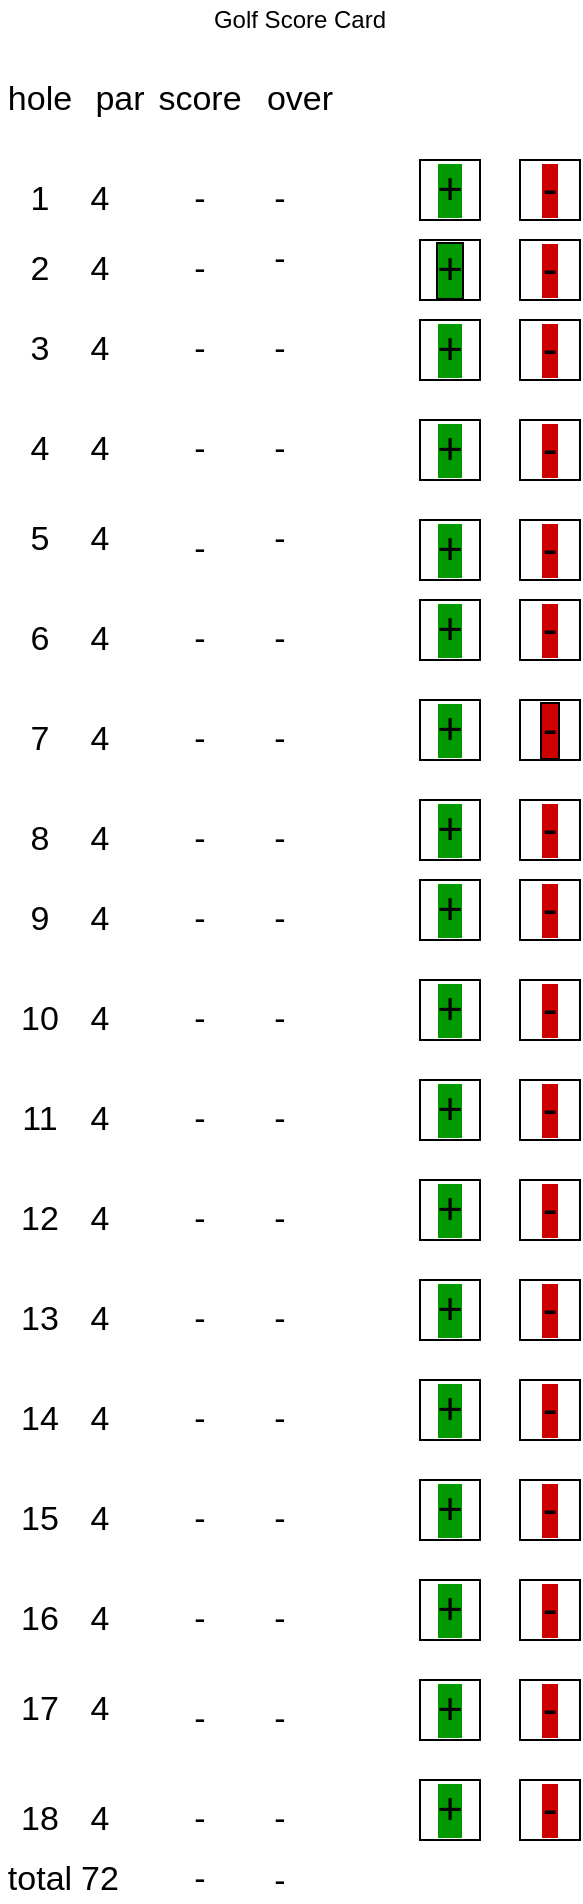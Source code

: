 <mxfile version="13.7.9" type="device"><diagram id="zDhVhVxxQw_o-nCUrhos" name="Page-1"><mxGraphModel dx="868" dy="482" grid="1" gridSize="10" guides="1" tooltips="1" connect="1" arrows="1" fold="1" page="1" pageScale="1" pageWidth="850" pageHeight="1100" math="0" shadow="0"><root><mxCell id="0"/><mxCell id="1" parent="0"/><mxCell id="NQEQ-MzYoxmdR76SNKdZ-1" value="Golf Score Card" style="text;html=1;strokeColor=none;fillColor=none;align=center;verticalAlign=middle;whiteSpace=wrap;rounded=0;" vertex="1" parent="1"><mxGeometry x="140" y="20" width="140" height="20" as="geometry"/></mxCell><mxCell id="NQEQ-MzYoxmdR76SNKdZ-3" value="+" style="whiteSpace=wrap;html=1;aspect=fixed;fontSize=22;labelBorderColor=#000000;labelBackgroundColor=#009900;" vertex="1" parent="1"><mxGeometry x="270" y="140" width="30" height="30" as="geometry"/></mxCell><mxCell id="NQEQ-MzYoxmdR76SNKdZ-4" value="+" style="whiteSpace=wrap;html=1;aspect=fixed;fontSize=22;labelBackgroundColor=#009900;" vertex="1" parent="1"><mxGeometry x="270" y="100" width="30" height="30" as="geometry"/></mxCell><mxCell id="NQEQ-MzYoxmdR76SNKdZ-5" value="+" style="whiteSpace=wrap;html=1;aspect=fixed;fontSize=22;labelBackgroundColor=#009900;" vertex="1" parent="1"><mxGeometry x="270" y="910" width="30" height="30" as="geometry"/></mxCell><mxCell id="NQEQ-MzYoxmdR76SNKdZ-6" value="+" style="whiteSpace=wrap;html=1;aspect=fixed;fontSize=22;labelBackgroundColor=#009900;" vertex="1" parent="1"><mxGeometry x="270" y="860" width="30" height="30" as="geometry"/></mxCell><mxCell id="NQEQ-MzYoxmdR76SNKdZ-7" value="+" style="whiteSpace=wrap;html=1;aspect=fixed;fontSize=22;labelBackgroundColor=#009900;" vertex="1" parent="1"><mxGeometry x="270" y="810" width="30" height="30" as="geometry"/></mxCell><mxCell id="NQEQ-MzYoxmdR76SNKdZ-8" value="+" style="whiteSpace=wrap;html=1;aspect=fixed;fontSize=22;labelBackgroundColor=#009900;" vertex="1" parent="1"><mxGeometry x="270" y="760" width="30" height="30" as="geometry"/></mxCell><mxCell id="NQEQ-MzYoxmdR76SNKdZ-9" value="+" style="whiteSpace=wrap;html=1;aspect=fixed;fontSize=22;labelBackgroundColor=#009900;" vertex="1" parent="1"><mxGeometry x="270" y="710" width="30" height="30" as="geometry"/></mxCell><mxCell id="NQEQ-MzYoxmdR76SNKdZ-10" value="+" style="whiteSpace=wrap;html=1;aspect=fixed;fontSize=22;labelBackgroundColor=#009900;" vertex="1" parent="1"><mxGeometry x="270" y="660" width="30" height="30" as="geometry"/></mxCell><mxCell id="NQEQ-MzYoxmdR76SNKdZ-11" value="+" style="whiteSpace=wrap;html=1;aspect=fixed;fontSize=22;labelBackgroundColor=#009900;" vertex="1" parent="1"><mxGeometry x="270" y="610" width="30" height="30" as="geometry"/></mxCell><mxCell id="NQEQ-MzYoxmdR76SNKdZ-12" value="+" style="whiteSpace=wrap;html=1;aspect=fixed;fontSize=22;labelBackgroundColor=#009900;" vertex="1" parent="1"><mxGeometry x="270" y="560" width="30" height="30" as="geometry"/></mxCell><mxCell id="NQEQ-MzYoxmdR76SNKdZ-13" value="+" style="whiteSpace=wrap;html=1;aspect=fixed;fontSize=22;labelBackgroundColor=#009900;" vertex="1" parent="1"><mxGeometry x="270" y="510" width="30" height="30" as="geometry"/></mxCell><mxCell id="NQEQ-MzYoxmdR76SNKdZ-14" value="+" style="whiteSpace=wrap;html=1;aspect=fixed;fontSize=22;labelBackgroundColor=#009900;" vertex="1" parent="1"><mxGeometry x="270" y="460" width="30" height="30" as="geometry"/></mxCell><mxCell id="NQEQ-MzYoxmdR76SNKdZ-15" value="+" style="whiteSpace=wrap;html=1;aspect=fixed;fontSize=22;labelBackgroundColor=#009900;" vertex="1" parent="1"><mxGeometry x="270" y="420" width="30" height="30" as="geometry"/></mxCell><mxCell id="NQEQ-MzYoxmdR76SNKdZ-16" value="+" style="whiteSpace=wrap;html=1;aspect=fixed;fontSize=22;labelBackgroundColor=#009900;" vertex="1" parent="1"><mxGeometry x="270" y="370" width="30" height="30" as="geometry"/></mxCell><mxCell id="NQEQ-MzYoxmdR76SNKdZ-17" value="+" style="whiteSpace=wrap;html=1;aspect=fixed;fontSize=22;labelBackgroundColor=#009900;" vertex="1" parent="1"><mxGeometry x="270" y="320" width="30" height="30" as="geometry"/></mxCell><mxCell id="NQEQ-MzYoxmdR76SNKdZ-18" value="+" style="whiteSpace=wrap;html=1;aspect=fixed;fontSize=22;labelBackgroundColor=#009900;" vertex="1" parent="1"><mxGeometry x="270" y="280" width="30" height="30" as="geometry"/></mxCell><mxCell id="NQEQ-MzYoxmdR76SNKdZ-19" value="+" style="whiteSpace=wrap;html=1;aspect=fixed;fontSize=22;labelBackgroundColor=#009900;" vertex="1" parent="1"><mxGeometry x="270" y="230" width="30" height="30" as="geometry"/></mxCell><mxCell id="NQEQ-MzYoxmdR76SNKdZ-20" value="+" style="whiteSpace=wrap;html=1;aspect=fixed;fontSize=22;labelBackgroundColor=#009900;" vertex="1" parent="1"><mxGeometry x="270" y="180" width="30" height="30" as="geometry"/></mxCell><mxCell id="NQEQ-MzYoxmdR76SNKdZ-24" value="-" style="whiteSpace=wrap;html=1;aspect=fixed;fontSize=22;labelBorderColor=#000000;labelBackgroundColor=#CC0000;" vertex="1" parent="1"><mxGeometry x="320" y="370" width="30" height="30" as="geometry"/></mxCell><mxCell id="NQEQ-MzYoxmdR76SNKdZ-25" value="-" style="whiteSpace=wrap;html=1;aspect=fixed;fontSize=22;labelBackgroundColor=#CC0000;" vertex="1" parent="1"><mxGeometry x="320" y="420" width="30" height="30" as="geometry"/></mxCell><mxCell id="NQEQ-MzYoxmdR76SNKdZ-26" value="-" style="whiteSpace=wrap;html=1;aspect=fixed;fontSize=22;labelBackgroundColor=#CC0000;" vertex="1" parent="1"><mxGeometry x="320" y="100" width="30" height="30" as="geometry"/></mxCell><mxCell id="NQEQ-MzYoxmdR76SNKdZ-29" value="-" style="whiteSpace=wrap;html=1;aspect=fixed;fontSize=22;labelBackgroundColor=#CC0000;" vertex="1" parent="1"><mxGeometry x="320" y="910" width="30" height="30" as="geometry"/></mxCell><mxCell id="NQEQ-MzYoxmdR76SNKdZ-30" value="-" style="whiteSpace=wrap;html=1;aspect=fixed;fontSize=22;labelBackgroundColor=#CC0000;" vertex="1" parent="1"><mxGeometry x="320" y="860" width="30" height="30" as="geometry"/></mxCell><mxCell id="NQEQ-MzYoxmdR76SNKdZ-31" value="-" style="whiteSpace=wrap;html=1;aspect=fixed;fontSize=22;labelBackgroundColor=#CC0000;" vertex="1" parent="1"><mxGeometry x="320" y="810" width="30" height="30" as="geometry"/></mxCell><mxCell id="NQEQ-MzYoxmdR76SNKdZ-32" value="-" style="whiteSpace=wrap;html=1;aspect=fixed;fontSize=22;labelBackgroundColor=#CC0000;" vertex="1" parent="1"><mxGeometry x="320" y="760" width="30" height="30" as="geometry"/></mxCell><mxCell id="NQEQ-MzYoxmdR76SNKdZ-33" value="-" style="whiteSpace=wrap;html=1;aspect=fixed;fontSize=22;labelBackgroundColor=#CC0000;" vertex="1" parent="1"><mxGeometry x="320" y="710" width="30" height="30" as="geometry"/></mxCell><mxCell id="NQEQ-MzYoxmdR76SNKdZ-34" value="-" style="whiteSpace=wrap;html=1;aspect=fixed;fontSize=22;labelBackgroundColor=#CC0000;" vertex="1" parent="1"><mxGeometry x="320" y="460" width="30" height="30" as="geometry"/></mxCell><mxCell id="NQEQ-MzYoxmdR76SNKdZ-35" value="-" style="whiteSpace=wrap;html=1;aspect=fixed;fontSize=22;labelBackgroundColor=#CC0000;" vertex="1" parent="1"><mxGeometry x="320" y="510" width="30" height="30" as="geometry"/></mxCell><mxCell id="NQEQ-MzYoxmdR76SNKdZ-36" value="-" style="whiteSpace=wrap;html=1;aspect=fixed;fontSize=22;labelBackgroundColor=#CC0000;" vertex="1" parent="1"><mxGeometry x="320" y="560" width="30" height="30" as="geometry"/></mxCell><mxCell id="NQEQ-MzYoxmdR76SNKdZ-37" value="-" style="whiteSpace=wrap;html=1;aspect=fixed;fontSize=22;labelBackgroundColor=#CC0000;" vertex="1" parent="1"><mxGeometry x="320" y="610" width="30" height="30" as="geometry"/></mxCell><mxCell id="NQEQ-MzYoxmdR76SNKdZ-38" value="-" style="whiteSpace=wrap;html=1;aspect=fixed;fontSize=22;labelBackgroundColor=#CC0000;" vertex="1" parent="1"><mxGeometry x="320" y="660" width="30" height="30" as="geometry"/></mxCell><mxCell id="NQEQ-MzYoxmdR76SNKdZ-39" value="-" style="whiteSpace=wrap;html=1;aspect=fixed;fontSize=22;labelBackgroundColor=#CC0000;" vertex="1" parent="1"><mxGeometry x="320" y="140" width="30" height="30" as="geometry"/></mxCell><mxCell id="NQEQ-MzYoxmdR76SNKdZ-40" value="-" style="whiteSpace=wrap;html=1;aspect=fixed;fontSize=22;labelBackgroundColor=#CC0000;" vertex="1" parent="1"><mxGeometry x="320" y="180" width="30" height="30" as="geometry"/></mxCell><mxCell id="NQEQ-MzYoxmdR76SNKdZ-41" value="-" style="whiteSpace=wrap;html=1;aspect=fixed;fontSize=22;labelBackgroundColor=#CC0000;" vertex="1" parent="1"><mxGeometry x="320" y="230" width="30" height="30" as="geometry"/></mxCell><mxCell id="NQEQ-MzYoxmdR76SNKdZ-42" value="-" style="whiteSpace=wrap;html=1;aspect=fixed;fontSize=22;labelBackgroundColor=#CC0000;" vertex="1" parent="1"><mxGeometry x="320" y="280" width="30" height="30" as="geometry"/></mxCell><mxCell id="NQEQ-MzYoxmdR76SNKdZ-43" value="-" style="whiteSpace=wrap;html=1;aspect=fixed;fontSize=22;labelBackgroundColor=#CC0000;" vertex="1" parent="1"><mxGeometry x="320" y="320" width="30" height="30" as="geometry"/></mxCell><mxCell id="NQEQ-MzYoxmdR76SNKdZ-47" value="hole" style="text;html=1;strokeColor=none;fillColor=none;align=center;verticalAlign=middle;whiteSpace=wrap;rounded=0;fontSize=17;" vertex="1" parent="1"><mxGeometry x="60" y="60" width="40" height="20" as="geometry"/></mxCell><mxCell id="NQEQ-MzYoxmdR76SNKdZ-49" value="par" style="text;html=1;strokeColor=none;fillColor=none;align=center;verticalAlign=middle;whiteSpace=wrap;rounded=0;fontSize=17;" vertex="1" parent="1"><mxGeometry x="100" y="60" width="40" height="20" as="geometry"/></mxCell><mxCell id="NQEQ-MzYoxmdR76SNKdZ-50" value="score" style="text;html=1;strokeColor=none;fillColor=none;align=center;verticalAlign=middle;whiteSpace=wrap;rounded=0;fontSize=17;" vertex="1" parent="1"><mxGeometry x="140" y="60" width="40" height="20" as="geometry"/></mxCell><mxCell id="NQEQ-MzYoxmdR76SNKdZ-51" value="over" style="text;html=1;strokeColor=none;fillColor=none;align=center;verticalAlign=middle;whiteSpace=wrap;rounded=0;fontSize=17;" vertex="1" parent="1"><mxGeometry x="190" y="60" width="40" height="20" as="geometry"/></mxCell><mxCell id="NQEQ-MzYoxmdR76SNKdZ-52" value="4" style="text;html=1;strokeColor=none;fillColor=none;align=center;verticalAlign=middle;whiteSpace=wrap;rounded=0;fontSize=17;" vertex="1" parent="1"><mxGeometry x="90" y="110" width="40" height="20" as="geometry"/></mxCell><mxCell id="NQEQ-MzYoxmdR76SNKdZ-53" value="-" style="text;html=1;strokeColor=none;fillColor=none;align=center;verticalAlign=middle;whiteSpace=wrap;rounded=0;fontSize=17;" vertex="1" parent="1"><mxGeometry x="140" y="110" width="40" height="20" as="geometry"/></mxCell><mxCell id="NQEQ-MzYoxmdR76SNKdZ-54" value="8" style="text;html=1;strokeColor=none;fillColor=none;align=center;verticalAlign=middle;whiteSpace=wrap;rounded=0;fontSize=17;" vertex="1" parent="1"><mxGeometry x="60" y="430" width="40" height="20" as="geometry"/></mxCell><mxCell id="NQEQ-MzYoxmdR76SNKdZ-55" value="7" style="text;html=1;strokeColor=none;fillColor=none;align=center;verticalAlign=middle;whiteSpace=wrap;rounded=0;fontSize=17;" vertex="1" parent="1"><mxGeometry x="60" y="380" width="40" height="20" as="geometry"/></mxCell><mxCell id="NQEQ-MzYoxmdR76SNKdZ-56" value="6" style="text;html=1;strokeColor=none;fillColor=none;align=center;verticalAlign=middle;whiteSpace=wrap;rounded=0;fontSize=17;" vertex="1" parent="1"><mxGeometry x="60" y="330" width="40" height="20" as="geometry"/></mxCell><mxCell id="NQEQ-MzYoxmdR76SNKdZ-57" value="5" style="text;html=1;strokeColor=none;fillColor=none;align=center;verticalAlign=middle;whiteSpace=wrap;rounded=0;fontSize=17;" vertex="1" parent="1"><mxGeometry x="60" y="280" width="40" height="20" as="geometry"/></mxCell><mxCell id="NQEQ-MzYoxmdR76SNKdZ-58" value="1" style="text;html=1;strokeColor=none;fillColor=none;align=center;verticalAlign=middle;whiteSpace=wrap;rounded=0;fontSize=17;" vertex="1" parent="1"><mxGeometry x="60" y="110" width="40" height="20" as="geometry"/></mxCell><mxCell id="NQEQ-MzYoxmdR76SNKdZ-59" value="2" style="text;html=1;strokeColor=none;fillColor=none;align=center;verticalAlign=middle;whiteSpace=wrap;rounded=0;fontSize=17;" vertex="1" parent="1"><mxGeometry x="60" y="145" width="40" height="20" as="geometry"/></mxCell><mxCell id="NQEQ-MzYoxmdR76SNKdZ-60" value="3" style="text;html=1;strokeColor=none;fillColor=none;align=center;verticalAlign=middle;whiteSpace=wrap;rounded=0;fontSize=17;" vertex="1" parent="1"><mxGeometry x="60" y="185" width="40" height="20" as="geometry"/></mxCell><mxCell id="NQEQ-MzYoxmdR76SNKdZ-61" value="4" style="text;html=1;strokeColor=none;fillColor=none;align=center;verticalAlign=middle;whiteSpace=wrap;rounded=0;fontSize=17;" vertex="1" parent="1"><mxGeometry x="60" y="235" width="40" height="20" as="geometry"/></mxCell><mxCell id="NQEQ-MzYoxmdR76SNKdZ-63" value="4" style="text;html=1;strokeColor=none;fillColor=none;align=center;verticalAlign=middle;whiteSpace=wrap;rounded=0;fontSize=17;" vertex="1" parent="1"><mxGeometry x="90" y="145" width="40" height="20" as="geometry"/></mxCell><mxCell id="NQEQ-MzYoxmdR76SNKdZ-64" value="4" style="text;html=1;strokeColor=none;fillColor=none;align=center;verticalAlign=middle;whiteSpace=wrap;rounded=0;fontSize=17;" vertex="1" parent="1"><mxGeometry x="90" y="520" width="40" height="20" as="geometry"/></mxCell><mxCell id="NQEQ-MzYoxmdR76SNKdZ-65" value="4" style="text;html=1;strokeColor=none;fillColor=none;align=center;verticalAlign=middle;whiteSpace=wrap;rounded=0;fontSize=17;" vertex="1" parent="1"><mxGeometry x="90" y="470" width="40" height="20" as="geometry"/></mxCell><mxCell id="NQEQ-MzYoxmdR76SNKdZ-66" value="4" style="text;html=1;strokeColor=none;fillColor=none;align=center;verticalAlign=middle;whiteSpace=wrap;rounded=0;fontSize=17;" vertex="1" parent="1"><mxGeometry x="90" y="430" width="40" height="20" as="geometry"/></mxCell><mxCell id="NQEQ-MzYoxmdR76SNKdZ-67" value="4" style="text;html=1;strokeColor=none;fillColor=none;align=center;verticalAlign=middle;whiteSpace=wrap;rounded=0;fontSize=17;" vertex="1" parent="1"><mxGeometry x="90" y="280" width="40" height="20" as="geometry"/></mxCell><mxCell id="NQEQ-MzYoxmdR76SNKdZ-68" value="4" style="text;html=1;strokeColor=none;fillColor=none;align=center;verticalAlign=middle;whiteSpace=wrap;rounded=0;fontSize=17;" vertex="1" parent="1"><mxGeometry x="90" y="380" width="40" height="20" as="geometry"/></mxCell><mxCell id="NQEQ-MzYoxmdR76SNKdZ-69" value="4" style="text;html=1;strokeColor=none;fillColor=none;align=center;verticalAlign=middle;whiteSpace=wrap;rounded=0;fontSize=17;" vertex="1" parent="1"><mxGeometry x="90" y="330" width="40" height="20" as="geometry"/></mxCell><mxCell id="NQEQ-MzYoxmdR76SNKdZ-70" value="4" style="text;html=1;strokeColor=none;fillColor=none;align=center;verticalAlign=middle;whiteSpace=wrap;rounded=0;fontSize=17;" vertex="1" parent="1"><mxGeometry x="90" y="235" width="40" height="20" as="geometry"/></mxCell><mxCell id="NQEQ-MzYoxmdR76SNKdZ-71" value="4" style="text;html=1;strokeColor=none;fillColor=none;align=center;verticalAlign=middle;whiteSpace=wrap;rounded=0;fontSize=17;" vertex="1" parent="1"><mxGeometry x="90" y="185" width="40" height="20" as="geometry"/></mxCell><mxCell id="NQEQ-MzYoxmdR76SNKdZ-73" value="4" style="text;html=1;strokeColor=none;fillColor=none;align=center;verticalAlign=middle;whiteSpace=wrap;rounded=0;fontSize=17;" vertex="1" parent="1"><mxGeometry x="90" y="670" width="40" height="20" as="geometry"/></mxCell><mxCell id="NQEQ-MzYoxmdR76SNKdZ-74" value="4" style="text;html=1;strokeColor=none;fillColor=none;align=center;verticalAlign=middle;whiteSpace=wrap;rounded=0;fontSize=17;" vertex="1" parent="1"><mxGeometry x="90" y="620" width="40" height="20" as="geometry"/></mxCell><mxCell id="NQEQ-MzYoxmdR76SNKdZ-75" value="4" style="text;html=1;strokeColor=none;fillColor=none;align=center;verticalAlign=middle;whiteSpace=wrap;rounded=0;fontSize=17;" vertex="1" parent="1"><mxGeometry x="90" y="570" width="40" height="20" as="geometry"/></mxCell><mxCell id="NQEQ-MzYoxmdR76SNKdZ-76" value="4" style="text;html=1;strokeColor=none;fillColor=none;align=center;verticalAlign=middle;whiteSpace=wrap;rounded=0;fontSize=17;" vertex="1" parent="1"><mxGeometry x="90" y="770" width="40" height="20" as="geometry"/></mxCell><mxCell id="NQEQ-MzYoxmdR76SNKdZ-77" value="4" style="text;html=1;strokeColor=none;fillColor=none;align=center;verticalAlign=middle;whiteSpace=wrap;rounded=0;fontSize=17;" vertex="1" parent="1"><mxGeometry x="90" y="720" width="40" height="20" as="geometry"/></mxCell><mxCell id="NQEQ-MzYoxmdR76SNKdZ-78" value="4" style="text;html=1;strokeColor=none;fillColor=none;align=center;verticalAlign=middle;whiteSpace=wrap;rounded=0;fontSize=17;" vertex="1" parent="1"><mxGeometry x="90" y="865" width="40" height="20" as="geometry"/></mxCell><mxCell id="NQEQ-MzYoxmdR76SNKdZ-79" value="4" style="text;html=1;strokeColor=none;fillColor=none;align=center;verticalAlign=middle;whiteSpace=wrap;rounded=0;fontSize=17;" vertex="1" parent="1"><mxGeometry x="90" y="820" width="40" height="20" as="geometry"/></mxCell><mxCell id="NQEQ-MzYoxmdR76SNKdZ-80" value="4" style="text;html=1;strokeColor=none;fillColor=none;align=center;verticalAlign=middle;whiteSpace=wrap;rounded=0;fontSize=17;" vertex="1" parent="1"><mxGeometry x="90" y="920" width="40" height="20" as="geometry"/></mxCell><mxCell id="NQEQ-MzYoxmdR76SNKdZ-81" value="9" style="text;html=1;strokeColor=none;fillColor=none;align=center;verticalAlign=middle;whiteSpace=wrap;rounded=0;fontSize=17;" vertex="1" parent="1"><mxGeometry x="60" y="470" width="40" height="20" as="geometry"/></mxCell><mxCell id="NQEQ-MzYoxmdR76SNKdZ-82" style="edgeStyle=orthogonalEdgeStyle;rounded=0;orthogonalLoop=1;jettySize=auto;html=1;exitX=0.5;exitY=1;exitDx=0;exitDy=0;fontSize=17;" edge="1" parent="1" source="NQEQ-MzYoxmdR76SNKdZ-81" target="NQEQ-MzYoxmdR76SNKdZ-81"><mxGeometry relative="1" as="geometry"/></mxCell><mxCell id="NQEQ-MzYoxmdR76SNKdZ-83" value="10" style="text;html=1;strokeColor=none;fillColor=none;align=center;verticalAlign=middle;whiteSpace=wrap;rounded=0;fontSize=17;" vertex="1" parent="1"><mxGeometry x="60" y="520" width="40" height="20" as="geometry"/></mxCell><mxCell id="NQEQ-MzYoxmdR76SNKdZ-84" value="14" style="text;html=1;strokeColor=none;fillColor=none;align=center;verticalAlign=middle;whiteSpace=wrap;rounded=0;fontSize=17;" vertex="1" parent="1"><mxGeometry x="60" y="720" width="40" height="20" as="geometry"/></mxCell><mxCell id="NQEQ-MzYoxmdR76SNKdZ-85" value="13" style="text;html=1;strokeColor=none;fillColor=none;align=center;verticalAlign=middle;whiteSpace=wrap;rounded=0;fontSize=17;" vertex="1" parent="1"><mxGeometry x="60" y="670" width="40" height="20" as="geometry"/></mxCell><mxCell id="NQEQ-MzYoxmdR76SNKdZ-86" value="12" style="text;html=1;strokeColor=none;fillColor=none;align=center;verticalAlign=middle;whiteSpace=wrap;rounded=0;fontSize=17;" vertex="1" parent="1"><mxGeometry x="60" y="620" width="40" height="20" as="geometry"/></mxCell><mxCell id="NQEQ-MzYoxmdR76SNKdZ-87" value="11" style="text;html=1;strokeColor=none;fillColor=none;align=center;verticalAlign=middle;whiteSpace=wrap;rounded=0;fontSize=17;" vertex="1" parent="1"><mxGeometry x="60" y="570" width="40" height="20" as="geometry"/></mxCell><mxCell id="NQEQ-MzYoxmdR76SNKdZ-88" value="15" style="text;html=1;strokeColor=none;fillColor=none;align=center;verticalAlign=middle;whiteSpace=wrap;rounded=0;fontSize=17;" vertex="1" parent="1"><mxGeometry x="60" y="770" width="40" height="20" as="geometry"/></mxCell><mxCell id="NQEQ-MzYoxmdR76SNKdZ-90" value="16" style="text;html=1;strokeColor=none;fillColor=none;align=center;verticalAlign=middle;whiteSpace=wrap;rounded=0;fontSize=17;" vertex="1" parent="1"><mxGeometry x="60" y="820" width="40" height="20" as="geometry"/></mxCell><mxCell id="NQEQ-MzYoxmdR76SNKdZ-91" value="17" style="text;html=1;strokeColor=none;fillColor=none;align=center;verticalAlign=middle;whiteSpace=wrap;rounded=0;fontSize=17;" vertex="1" parent="1"><mxGeometry x="60" y="865" width="40" height="20" as="geometry"/></mxCell><mxCell id="NQEQ-MzYoxmdR76SNKdZ-92" value="18" style="text;html=1;strokeColor=none;fillColor=none;align=center;verticalAlign=middle;whiteSpace=wrap;rounded=0;fontSize=17;" vertex="1" parent="1"><mxGeometry x="60" y="920" width="40" height="20" as="geometry"/></mxCell><mxCell id="NQEQ-MzYoxmdR76SNKdZ-94" value="-" style="text;html=1;strokeColor=none;fillColor=none;align=center;verticalAlign=middle;whiteSpace=wrap;rounded=0;fontSize=17;" vertex="1" parent="1"><mxGeometry x="180" y="110" width="40" height="20" as="geometry"/></mxCell><mxCell id="NQEQ-MzYoxmdR76SNKdZ-95" value="-" style="text;html=1;strokeColor=none;fillColor=none;align=center;verticalAlign=middle;whiteSpace=wrap;rounded=0;fontSize=17;" vertex="1" parent="1"><mxGeometry x="180" y="140" width="40" height="20" as="geometry"/></mxCell><mxCell id="NQEQ-MzYoxmdR76SNKdZ-96" value="-" style="text;html=1;strokeColor=none;fillColor=none;align=center;verticalAlign=middle;whiteSpace=wrap;rounded=0;fontSize=17;" vertex="1" parent="1"><mxGeometry x="180" y="570" width="40" height="20" as="geometry"/></mxCell><mxCell id="NQEQ-MzYoxmdR76SNKdZ-97" value="-" style="text;html=1;strokeColor=none;fillColor=none;align=center;verticalAlign=middle;whiteSpace=wrap;rounded=0;fontSize=17;" vertex="1" parent="1"><mxGeometry x="140" y="520" width="40" height="20" as="geometry"/></mxCell><mxCell id="NQEQ-MzYoxmdR76SNKdZ-98" value="-" style="text;html=1;strokeColor=none;fillColor=none;align=center;verticalAlign=middle;whiteSpace=wrap;rounded=0;fontSize=17;" vertex="1" parent="1"><mxGeometry x="180" y="520" width="40" height="20" as="geometry"/></mxCell><mxCell id="NQEQ-MzYoxmdR76SNKdZ-99" value="-" style="text;html=1;strokeColor=none;fillColor=none;align=center;verticalAlign=middle;whiteSpace=wrap;rounded=0;fontSize=17;" vertex="1" parent="1"><mxGeometry x="140" y="470" width="40" height="20" as="geometry"/></mxCell><mxCell id="NQEQ-MzYoxmdR76SNKdZ-100" value="-" style="text;html=1;strokeColor=none;fillColor=none;align=center;verticalAlign=middle;whiteSpace=wrap;rounded=0;fontSize=17;" vertex="1" parent="1"><mxGeometry x="180" y="470" width="40" height="20" as="geometry"/></mxCell><mxCell id="NQEQ-MzYoxmdR76SNKdZ-101" value="-" style="text;html=1;strokeColor=none;fillColor=none;align=center;verticalAlign=middle;whiteSpace=wrap;rounded=0;fontSize=17;" vertex="1" parent="1"><mxGeometry x="140" y="430" width="40" height="20" as="geometry"/></mxCell><mxCell id="NQEQ-MzYoxmdR76SNKdZ-102" value="-" style="text;html=1;strokeColor=none;fillColor=none;align=center;verticalAlign=middle;whiteSpace=wrap;rounded=0;fontSize=17;" vertex="1" parent="1"><mxGeometry x="180" y="430" width="40" height="20" as="geometry"/></mxCell><mxCell id="NQEQ-MzYoxmdR76SNKdZ-103" value="-" style="text;html=1;strokeColor=none;fillColor=none;align=center;verticalAlign=middle;whiteSpace=wrap;rounded=0;fontSize=17;" vertex="1" parent="1"><mxGeometry x="140" y="380" width="40" height="20" as="geometry"/></mxCell><mxCell id="NQEQ-MzYoxmdR76SNKdZ-104" value="-" style="text;html=1;strokeColor=none;fillColor=none;align=center;verticalAlign=middle;whiteSpace=wrap;rounded=0;fontSize=17;" vertex="1" parent="1"><mxGeometry x="180" y="380" width="40" height="20" as="geometry"/></mxCell><mxCell id="NQEQ-MzYoxmdR76SNKdZ-105" value="-" style="text;html=1;strokeColor=none;fillColor=none;align=center;verticalAlign=middle;whiteSpace=wrap;rounded=0;fontSize=17;" vertex="1" parent="1"><mxGeometry x="180" y="330" width="40" height="20" as="geometry"/></mxCell><mxCell id="NQEQ-MzYoxmdR76SNKdZ-106" value="-" style="text;html=1;strokeColor=none;fillColor=none;align=center;verticalAlign=middle;whiteSpace=wrap;rounded=0;fontSize=17;" vertex="1" parent="1"><mxGeometry x="140" y="330" width="40" height="20" as="geometry"/></mxCell><mxCell id="NQEQ-MzYoxmdR76SNKdZ-107" value="-" style="text;html=1;strokeColor=none;fillColor=none;align=center;verticalAlign=middle;whiteSpace=wrap;rounded=0;fontSize=17;" vertex="1" parent="1"><mxGeometry x="180" y="280" width="40" height="20" as="geometry"/></mxCell><mxCell id="NQEQ-MzYoxmdR76SNKdZ-108" value="-" style="text;html=1;strokeColor=none;fillColor=none;align=center;verticalAlign=middle;whiteSpace=wrap;rounded=0;fontSize=17;" vertex="1" parent="1"><mxGeometry x="180" y="235" width="40" height="20" as="geometry"/></mxCell><mxCell id="NQEQ-MzYoxmdR76SNKdZ-109" value="-" style="text;html=1;strokeColor=none;fillColor=none;align=center;verticalAlign=middle;whiteSpace=wrap;rounded=0;fontSize=17;" vertex="1" parent="1"><mxGeometry x="180" y="185" width="40" height="20" as="geometry"/></mxCell><mxCell id="NQEQ-MzYoxmdR76SNKdZ-110" value="-" style="text;html=1;strokeColor=none;fillColor=none;align=center;verticalAlign=middle;whiteSpace=wrap;rounded=0;fontSize=17;" vertex="1" parent="1"><mxGeometry x="140" y="285" width="40" height="20" as="geometry"/></mxCell><mxCell id="NQEQ-MzYoxmdR76SNKdZ-111" value="-" style="text;html=1;strokeColor=none;fillColor=none;align=center;verticalAlign=middle;whiteSpace=wrap;rounded=0;fontSize=17;" vertex="1" parent="1"><mxGeometry x="140" y="235" width="40" height="20" as="geometry"/></mxCell><mxCell id="NQEQ-MzYoxmdR76SNKdZ-112" value="-" style="text;html=1;strokeColor=none;fillColor=none;align=center;verticalAlign=middle;whiteSpace=wrap;rounded=0;fontSize=17;" vertex="1" parent="1"><mxGeometry x="140" y="185" width="40" height="20" as="geometry"/></mxCell><mxCell id="NQEQ-MzYoxmdR76SNKdZ-113" value="-" style="text;html=1;strokeColor=none;fillColor=none;align=center;verticalAlign=middle;whiteSpace=wrap;rounded=0;fontSize=17;" vertex="1" parent="1"><mxGeometry x="140" y="145" width="40" height="20" as="geometry"/></mxCell><mxCell id="NQEQ-MzYoxmdR76SNKdZ-116" style="edgeStyle=orthogonalEdgeStyle;rounded=0;orthogonalLoop=1;jettySize=auto;html=1;exitX=0.5;exitY=1;exitDx=0;exitDy=0;fontSize=17;" edge="1" parent="1" source="NQEQ-MzYoxmdR76SNKdZ-110" target="NQEQ-MzYoxmdR76SNKdZ-110"><mxGeometry relative="1" as="geometry"/></mxCell><mxCell id="NQEQ-MzYoxmdR76SNKdZ-117" style="edgeStyle=orthogonalEdgeStyle;rounded=0;orthogonalLoop=1;jettySize=auto;html=1;exitX=0.5;exitY=1;exitDx=0;exitDy=0;fontSize=17;" edge="1" parent="1" source="NQEQ-MzYoxmdR76SNKdZ-103" target="NQEQ-MzYoxmdR76SNKdZ-103"><mxGeometry relative="1" as="geometry"/></mxCell><mxCell id="NQEQ-MzYoxmdR76SNKdZ-119" value="-" style="text;html=1;strokeColor=none;fillColor=none;align=center;verticalAlign=middle;whiteSpace=wrap;rounded=0;fontSize=17;" vertex="1" parent="1"><mxGeometry x="140" y="770" width="40" height="20" as="geometry"/></mxCell><mxCell id="NQEQ-MzYoxmdR76SNKdZ-120" value="-" style="text;html=1;strokeColor=none;fillColor=none;align=center;verticalAlign=middle;whiteSpace=wrap;rounded=0;fontSize=17;" vertex="1" parent="1"><mxGeometry x="180" y="770" width="40" height="20" as="geometry"/></mxCell><mxCell id="NQEQ-MzYoxmdR76SNKdZ-121" value="-" style="text;html=1;strokeColor=none;fillColor=none;align=center;verticalAlign=middle;whiteSpace=wrap;rounded=0;fontSize=17;" vertex="1" parent="1"><mxGeometry x="140" y="720" width="40" height="20" as="geometry"/></mxCell><mxCell id="NQEQ-MzYoxmdR76SNKdZ-122" value="-" style="text;html=1;strokeColor=none;fillColor=none;align=center;verticalAlign=middle;whiteSpace=wrap;rounded=0;fontSize=17;" vertex="1" parent="1"><mxGeometry x="180" y="720" width="40" height="20" as="geometry"/></mxCell><mxCell id="NQEQ-MzYoxmdR76SNKdZ-123" value="-" style="text;html=1;strokeColor=none;fillColor=none;align=center;verticalAlign=middle;whiteSpace=wrap;rounded=0;fontSize=17;" vertex="1" parent="1"><mxGeometry x="140" y="670" width="40" height="20" as="geometry"/></mxCell><mxCell id="NQEQ-MzYoxmdR76SNKdZ-124" value="-" style="text;html=1;strokeColor=none;fillColor=none;align=center;verticalAlign=middle;whiteSpace=wrap;rounded=0;fontSize=17;" vertex="1" parent="1"><mxGeometry x="180" y="670" width="40" height="20" as="geometry"/></mxCell><mxCell id="NQEQ-MzYoxmdR76SNKdZ-125" value="-" style="text;html=1;strokeColor=none;fillColor=none;align=center;verticalAlign=middle;whiteSpace=wrap;rounded=0;fontSize=17;" vertex="1" parent="1"><mxGeometry x="140" y="620" width="40" height="20" as="geometry"/></mxCell><mxCell id="NQEQ-MzYoxmdR76SNKdZ-126" value="-" style="text;html=1;strokeColor=none;fillColor=none;align=center;verticalAlign=middle;whiteSpace=wrap;rounded=0;fontSize=17;" vertex="1" parent="1"><mxGeometry x="180" y="620" width="40" height="20" as="geometry"/></mxCell><mxCell id="NQEQ-MzYoxmdR76SNKdZ-127" value="-" style="text;html=1;strokeColor=none;fillColor=none;align=center;verticalAlign=middle;whiteSpace=wrap;rounded=0;fontSize=17;" vertex="1" parent="1"><mxGeometry x="140" y="570" width="40" height="20" as="geometry"/></mxCell><mxCell id="NQEQ-MzYoxmdR76SNKdZ-128" value="-" style="text;html=1;strokeColor=none;fillColor=none;align=center;verticalAlign=middle;whiteSpace=wrap;rounded=0;fontSize=17;" vertex="1" parent="1"><mxGeometry x="140" y="920" width="40" height="20" as="geometry"/></mxCell><mxCell id="NQEQ-MzYoxmdR76SNKdZ-129" value="-" style="text;html=1;strokeColor=none;fillColor=none;align=center;verticalAlign=middle;whiteSpace=wrap;rounded=0;fontSize=17;" vertex="1" parent="1"><mxGeometry x="180" y="920" width="40" height="20" as="geometry"/></mxCell><mxCell id="NQEQ-MzYoxmdR76SNKdZ-130" value="-" style="text;html=1;strokeColor=none;fillColor=none;align=center;verticalAlign=middle;whiteSpace=wrap;rounded=0;fontSize=17;" vertex="1" parent="1"><mxGeometry x="140" y="870" width="40" height="20" as="geometry"/></mxCell><mxCell id="NQEQ-MzYoxmdR76SNKdZ-131" value="-" style="text;html=1;strokeColor=none;fillColor=none;align=center;verticalAlign=middle;whiteSpace=wrap;rounded=0;fontSize=17;" vertex="1" parent="1"><mxGeometry x="180" y="870" width="40" height="20" as="geometry"/></mxCell><mxCell id="NQEQ-MzYoxmdR76SNKdZ-132" value="-" style="text;html=1;strokeColor=none;fillColor=none;align=center;verticalAlign=middle;whiteSpace=wrap;rounded=0;fontSize=17;" vertex="1" parent="1"><mxGeometry x="140" y="820" width="40" height="20" as="geometry"/></mxCell><mxCell id="NQEQ-MzYoxmdR76SNKdZ-133" value="-" style="text;html=1;strokeColor=none;fillColor=none;align=center;verticalAlign=middle;whiteSpace=wrap;rounded=0;fontSize=17;" vertex="1" parent="1"><mxGeometry x="180" y="820" width="40" height="20" as="geometry"/></mxCell><mxCell id="NQEQ-MzYoxmdR76SNKdZ-134" value="total" style="text;html=1;strokeColor=none;fillColor=none;align=center;verticalAlign=middle;whiteSpace=wrap;rounded=0;fontSize=17;" vertex="1" parent="1"><mxGeometry x="60" y="950" width="40" height="20" as="geometry"/></mxCell><mxCell id="NQEQ-MzYoxmdR76SNKdZ-135" value="72" style="text;html=1;strokeColor=none;fillColor=none;align=center;verticalAlign=middle;whiteSpace=wrap;rounded=0;fontSize=17;" vertex="1" parent="1"><mxGeometry x="90" y="950" width="40" height="20" as="geometry"/></mxCell><mxCell id="NQEQ-MzYoxmdR76SNKdZ-136" value="-" style="text;html=1;strokeColor=none;fillColor=none;align=center;verticalAlign=middle;whiteSpace=wrap;rounded=0;fontSize=17;" vertex="1" parent="1"><mxGeometry x="140" y="950" width="40" height="20" as="geometry"/></mxCell><mxCell id="NQEQ-MzYoxmdR76SNKdZ-137" value="-" style="text;html=1;strokeColor=none;fillColor=none;align=center;verticalAlign=middle;whiteSpace=wrap;rounded=0;fontSize=17;" vertex="1" parent="1"><mxGeometry x="180" y="951" width="40" height="20" as="geometry"/></mxCell></root></mxGraphModel></diagram></mxfile>
